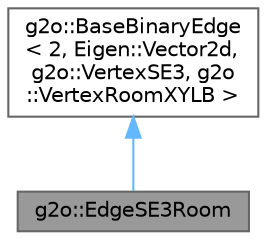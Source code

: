 digraph "g2o::EdgeSE3Room"
{
 // LATEX_PDF_SIZE
  bgcolor="transparent";
  edge [fontname=Helvetica,fontsize=10,labelfontname=Helvetica,labelfontsize=10];
  node [fontname=Helvetica,fontsize=10,shape=box,height=0.2,width=0.4];
  Node1 [label="g2o::EdgeSE3Room",height=0.2,width=0.4,color="gray40", fillcolor="grey60", style="filled", fontcolor="black",tooltip=" "];
  Node2 -> Node1 [dir="back",color="steelblue1",style="solid"];
  Node2 [label="g2o::BaseBinaryEdge\l\< 2, Eigen::Vector2d,\l g2o::VertexSE3, g2o\l::VertexRoomXYLB \>",height=0.2,width=0.4,color="gray40", fillcolor="white", style="filled",tooltip=" "];
}
